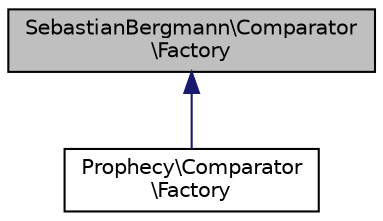 digraph "SebastianBergmann\Comparator\Factory"
{
  edge [fontname="Helvetica",fontsize="10",labelfontname="Helvetica",labelfontsize="10"];
  node [fontname="Helvetica",fontsize="10",shape=record];
  Node0 [label="SebastianBergmann\\Comparator\l\\Factory",height=0.2,width=0.4,color="black", fillcolor="grey75", style="filled", fontcolor="black"];
  Node0 -> Node1 [dir="back",color="midnightblue",fontsize="10",style="solid",fontname="Helvetica"];
  Node1 [label="Prophecy\\Comparator\l\\Factory",height=0.2,width=0.4,color="black", fillcolor="white", style="filled",URL="$classProphecy_1_1Comparator_1_1Factory.html"];
}
